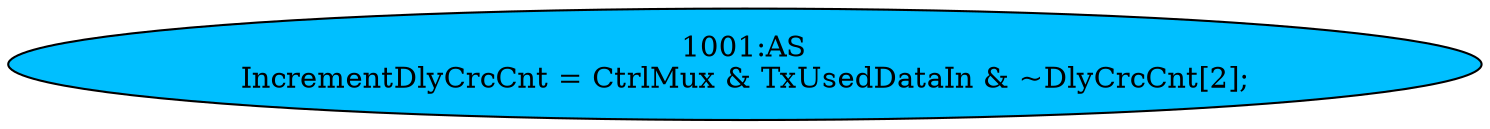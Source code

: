 strict digraph "" {
	node [label="\N"];
	"1001:AS"	 [ast="<pyverilog.vparser.ast.Assign object at 0x7f37fb678990>",
		def_var="['IncrementDlyCrcCnt']",
		fillcolor=deepskyblue,
		label="1001:AS
IncrementDlyCrcCnt = CtrlMux & TxUsedDataIn & ~DlyCrcCnt[2];",
		statements="[]",
		style=filled,
		typ=Assign,
		use_var="['CtrlMux', 'TxUsedDataIn', 'DlyCrcCnt']"];
}
